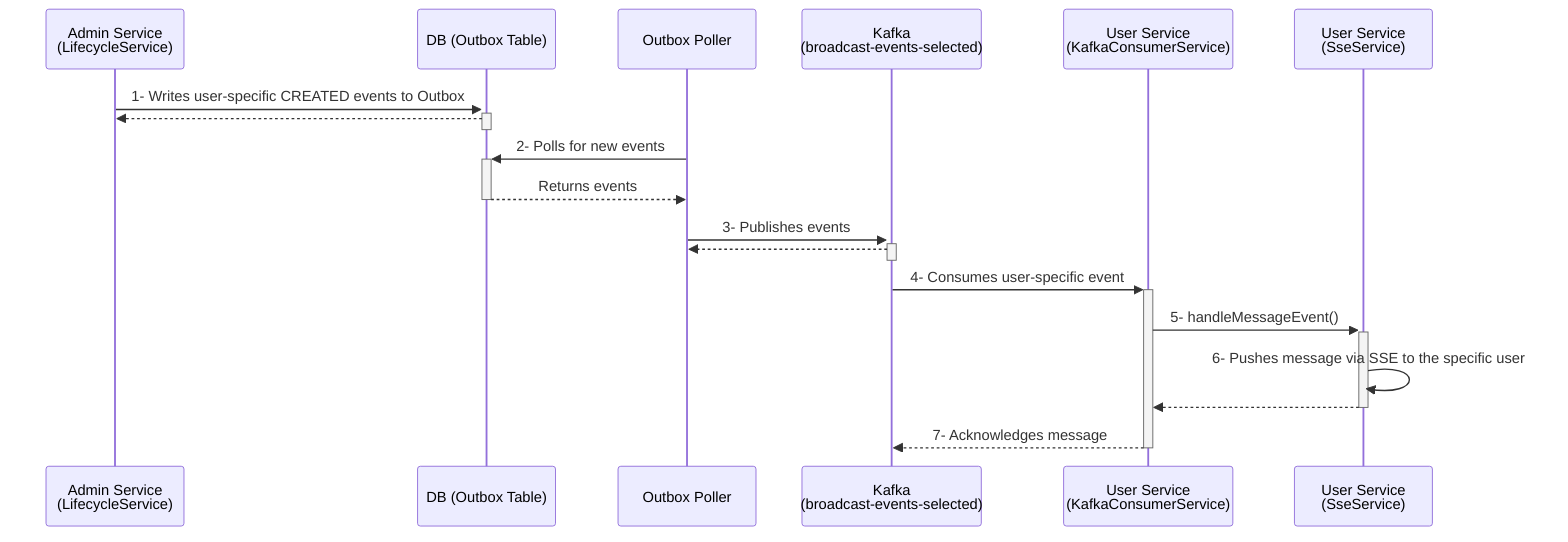sequenceDiagram
    participant AdminSvc as Admin Service <br/> (LifecycleService)
    participant DB as DB (Outbox Table)
    participant OutboxPoller as Outbox Poller
    participant Kafka as Kafka <br/> (broadcast-events-selected)
    participant Worker as User Service <br/> (KafkaConsumerService)
    participant SseSvc as User Service <br/> (SseService)

    AdminSvc->>+DB: 1- Writes user-specific CREATED events to Outbox
    DB-->>-AdminSvc: 
    
    OutboxPoller->>+DB: 2- Polls for new events
    DB-->>-OutboxPoller: Returns events
    
    OutboxPoller->>+Kafka: 3- Publishes events
    Kafka-->>-OutboxPoller: 
    
    Kafka->>+Worker: 4- Consumes user-specific event
    Worker->>+SseSvc: 5- handleMessageEvent()
    SseSvc->>SseSvc: 6- Pushes message via SSE to the specific user
    SseSvc-->>-Worker: 
    Worker-->>-Kafka: 7- Acknowledges message